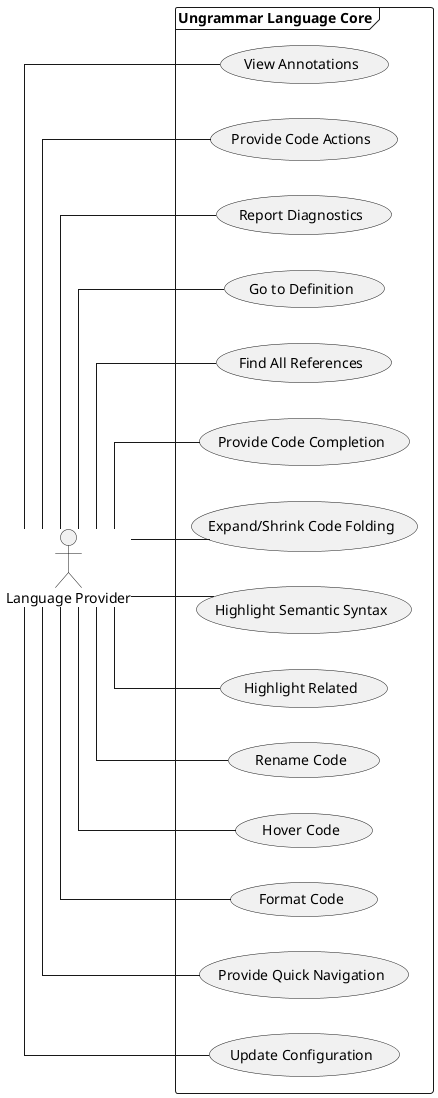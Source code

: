 @startuml uc-ungram-core

left to right direction
skinparam linetype ortho

actor u as "Language Provider"

frame "Ungrammar Language Core" {
  u -- (View Annotations)
  u -- (Provide Code Actions)
  u -- (Report Diagnostics)
  u -- (Go to Definition)
  u -- (Find All References)
  u -- (Provide Code Completion)
  u -- (Expand/Shrink Code Folding)
  u -- (Highlight Semantic Syntax)
  u -- (Highlight Related)
  u -- (Rename Code)
  u -- (Hover Code)
  u -- (Format Code)
  u -- (Provide Quick Navigation)
  u -- (Update Configuration)
}

@enduml

@startuml uc-ungram-vscode

left to right direction

actor u as "User"
actor lp as "Ungrammar Language\nCore"

frame "Ungrammar VS Code Extension" {
  usecase uc_lsp as "Use LSP Features"
  u -- uc_lsp
  uc_lsp -- lp
  u -- (View Documentation)
}

@enduml

@startuml uc-ungram-monaco

left to right direction

actor u as "User"
actor lp as "Ungrammar Language\nCore"

frame "Ungrammar Monaco" {
  usecase uc_lsp as "Use LSP Features"
  u -- uc_lsp
  uc_lsp -- lp
}

@enduml

@startuml uc-ungram-playground

left to right direction

actor u as "User"
actor m as "Ungrammar\nMonaco"

frame "Ungrammar Online\nDemonstration Playground" {
  usecase uc_edit as "Try Code Editor"
  u -- uc_edit
  uc_edit -- m
  u -- (Change Theme)
  u -- (View Security)
  u -- (View Documentation)
}

@enduml
